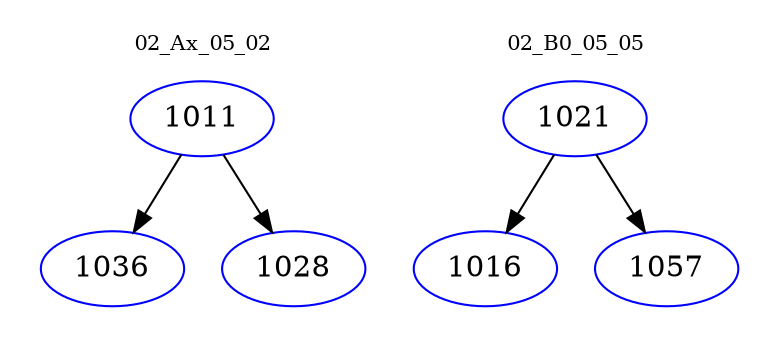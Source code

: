 digraph{
subgraph cluster_0 {
color = white
label = "02_Ax_05_02";
fontsize=10;
T0_1011 [label="1011", color="blue"]
T0_1011 -> T0_1036 [color="black"]
T0_1036 [label="1036", color="blue"]
T0_1011 -> T0_1028 [color="black"]
T0_1028 [label="1028", color="blue"]
}
subgraph cluster_1 {
color = white
label = "02_B0_05_05";
fontsize=10;
T1_1021 [label="1021", color="blue"]
T1_1021 -> T1_1016 [color="black"]
T1_1016 [label="1016", color="blue"]
T1_1021 -> T1_1057 [color="black"]
T1_1057 [label="1057", color="blue"]
}
}
